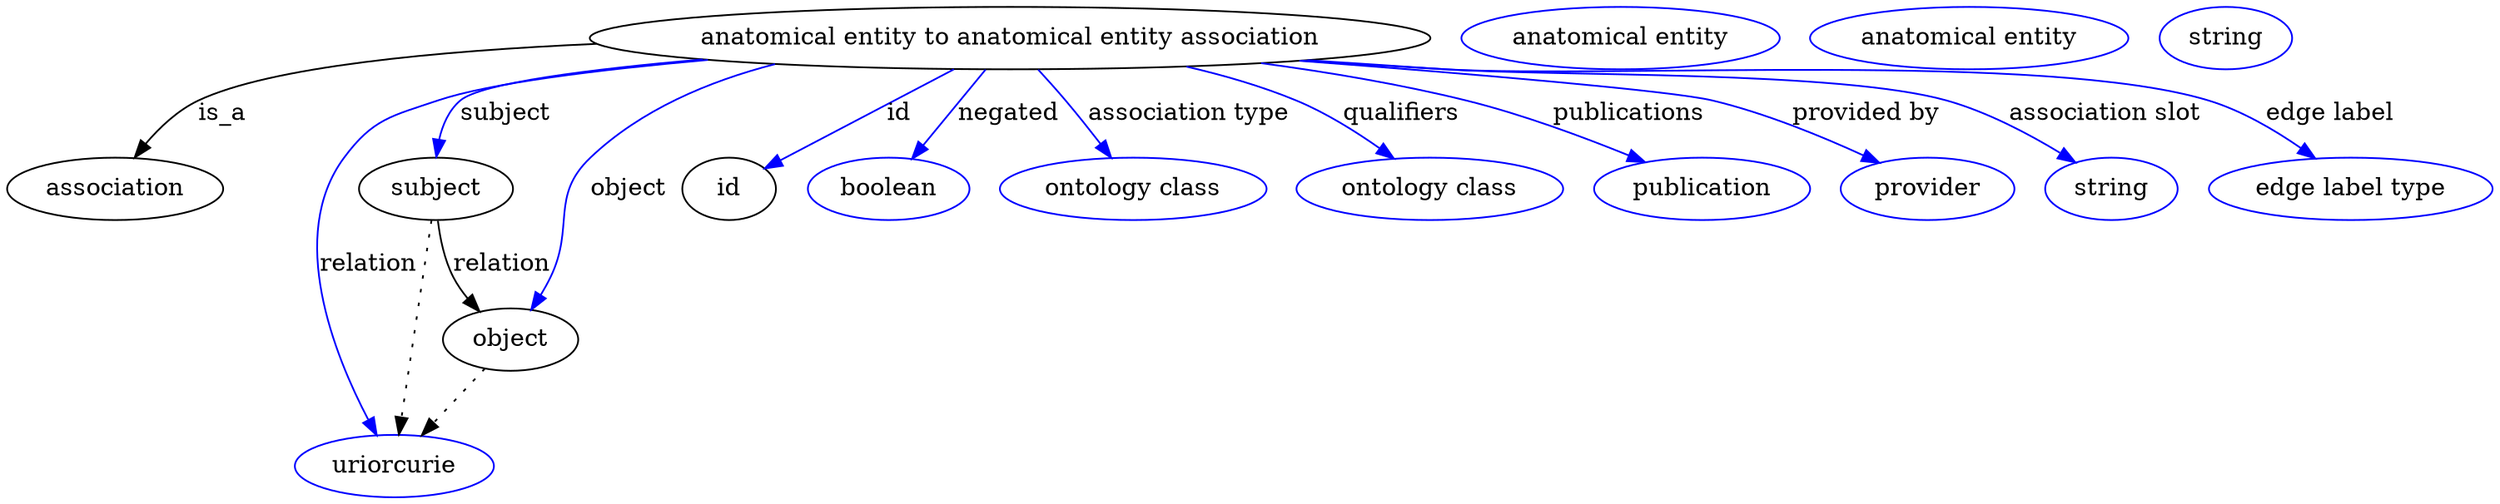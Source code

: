 digraph {
	graph [bb="0,0,1200.4,283"];
	node [label="\N"];
	"anatomical entity to anatomical entity association"	 [height=0.5,
		label="anatomical entity to anatomical entity association",
		pos="496.05,265",
		width=5.1815];
	association	 [height=0.5,
		pos="50.046,178",
		width=1.3902];
	"anatomical entity to anatomical entity association" -> association	 [label=is_a,
		lp="103.05,221.5",
		pos="e,59.666,195.81 332.2,256.38 229.88,249.96 113.59,240.36 92.046,229 81.326,223.35 72.301,213.67 65.397,204.26"];
	subject	 [height=0.5,
		pos="203.05,178",
		width=0.99297];
	"anatomical entity to anatomical entity association" -> subject	 [color=blue,
		label=subject,
		lp="241.55,221.5",
		pos="e,205.08,196.09 356.52,252.99 294.72,246.51 233.35,238 222.05,229 214.87,223.29 210.41,214.58 207.63,205.97",
		style=solid];
	relation	 [color=blue,
		height=0.5,
		label=uriorcurie,
		pos="185.05,18",
		width=1.2638];
	"anatomical entity to anatomical entity association" -> relation	 [color=blue,
		label=relation,
		lp="167.05,134.5",
		pos="e,175.27,35.659 352.85,253.39 294.3,247.35 234.04,239.11 207.05,229 182.46,219.79 171.64,218.46 158.05,196 129.37,148.63 153.31,\
81.572 170.78,44.765",
		style=solid];
	object	 [height=0.5,
		pos="245.05,91",
		width=0.9027];
	"anatomical entity to anatomical entity association" -> object	 [color=blue,
		label=object,
		lp="301.05,178",
		pos="e,253.2,108.44 422,248.42 369.1,235.22 303.92,215.74 284.05,196 261.11,173.22 272.73,157.14 261.05,127 259.86,123.94 258.55,120.76 \
257.22,117.62",
		style=solid];
	id	 [height=0.5,
		pos="354.05,178",
		width=0.75];
	"anatomical entity to anatomical entity association" -> id	 [color=blue,
		label=id,
		lp="439.55,221.5",
		pos="e,373.95,190.19 466.97,247.18 442.36,232.11 407.29,210.62 382.78,195.6",
		style=solid];
	negated	 [color=blue,
		height=0.5,
		label=boolean,
		pos="437.05,178",
		width=1.0652];
	"anatomical entity to anatomical entity association" -> negated	 [color=blue,
		label=negated,
		lp="492.55,221.5",
		pos="e,448.85,195.41 483.82,246.97 475.4,234.56 464.09,217.88 454.7,204.03",
		style=solid];
	"association type"	 [color=blue,
		height=0.5,
		label="ontology class",
		pos="555.05,178",
		width=1.7151];
	"anatomical entity to anatomical entity association" -> "association type"	 [color=blue,
		label="association type",
		lp="574.05,221.5",
		pos="e,543.04,195.71 508.27,246.97 516.63,234.64 527.85,218.1 537.21,204.3",
		style=solid];
	qualifiers	 [color=blue,
		height=0.5,
		label="ontology class",
		pos="696.05,178",
		width=1.7151];
	"anatomical entity to anatomical entity association" -> qualifiers	 [color=blue,
		label=qualifiers,
		lp="674.05,221.5",
		pos="e,675.16,195.14 569.48,248.36 587.11,243.19 605.59,236.77 622.05,229 637.79,221.57 653.86,210.93 666.99,201.29",
		style=solid];
	publications	 [color=blue,
		height=0.5,
		label=publication,
		pos="826.05,178",
		width=1.3902];
	"anatomical entity to anatomical entity association" -> publications	 [color=blue,
		label=publications,
		lp="779.55,221.5",
		pos="e,796.15,192.73 607.21,250.5 638.83,245.1 673.08,238.03 704.05,229 732.52,220.7 763.33,207.79 786.86,197.03",
		style=solid];
	"provided by"	 [color=blue,
		height=0.5,
		label=provider,
		pos="934.05,178",
		width=1.1193];
	"anatomical entity to anatomical entity association" -> "provided by"	 [color=blue,
		label="provided by",
		lp="894.05,221.5",
		pos="e,907.92,192.1 627.18,252.16 707.53,243.96 798.46,233.97 817.05,229 845.52,221.38 875.98,207.92 898.69,196.73",
		style=solid];
	"association slot"	 [color=blue,
		height=0.5,
		label=string,
		pos="1023,178",
		width=0.84854];
	"anatomical entity to anatomical entity association" -> "association slot"	 [color=blue,
		label="association slot",
		lp="1008,221.5",
		pos="e,1003.7,192 629.66,252.43 650.53,250.56 671.87,248.69 692.05,247 798.2,238.13 828.99,259.53 931.05,229 953.99,222.14 977.57,208.92 \
995.11,197.66",
		style=solid];
	"edge label"	 [color=blue,
		height=0.5,
		label="edge label type",
		pos="1136,178",
		width=1.7873];
	"anatomical entity to anatomical entity association" -> "edge label"	 [color=blue,
		label="edge label",
		lp="1113,221.5",
		pos="e,1115.3,195.11 627.24,252.19 648.88,250.29 671.08,248.48 692.05,247 772.39,241.32 977.17,253.04 1054,229 1073,223.06 1092,211.66 \
1107,201.15",
		style=solid];
	subject -> relation	 [pos="e,187.1,36.223 201.02,159.96 197.91,132.35 191.95,79.375 188.25,46.525",
		style=dotted];
	subject -> object	 [label=relation,
		lp="240.05,134.5",
		pos="e,231.43,107.49 207.18,159.99 209.85,149.97 213.81,137.45 219.05,127 220.95,123.2 223.24,119.37 225.66,115.69"];
	"anatomical entity to anatomical entity association_subject"	 [color=blue,
		height=0.5,
		label="anatomical entity",
		pos="773.05,265",
		width=2.004];
	object -> relation	 [pos="e,199.23,35.261 231.43,74.435 223.85,65.207 214.25,53.528 205.75,43.191",
		style=dotted];
	"anatomical entity to anatomical entity association_object"	 [color=blue,
		height=0.5,
		label="anatomical entity",
		pos="935.05,265",
		width=2.004];
	association_id	 [color=blue,
		height=0.5,
		label=string,
		pos="1056,265",
		width=0.84854];
}
